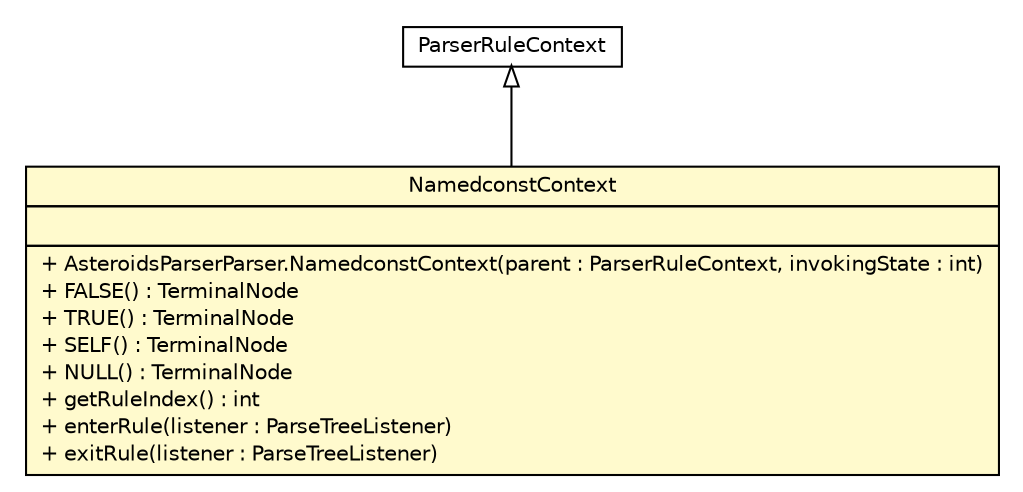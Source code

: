 #!/usr/local/bin/dot
#
# Class diagram 
# Generated by UMLGraph version R5_6 (http://www.umlgraph.org/)
#

digraph G {
	edge [fontname="Helvetica",fontsize=10,labelfontname="Helvetica",labelfontsize=10];
	node [fontname="Helvetica",fontsize=10,shape=plaintext];
	nodesep=0.25;
	ranksep=0.5;
	// model.programs.parsing.AsteroidsParserParser.NamedconstContext
	c5733 [label=<<table title="model.programs.parsing.AsteroidsParserParser.NamedconstContext" border="0" cellborder="1" cellspacing="0" cellpadding="2" port="p" bgcolor="lemonChiffon" href="./AsteroidsParserParser.NamedconstContext.html">
		<tr><td><table border="0" cellspacing="0" cellpadding="1">
<tr><td align="center" balign="center"> NamedconstContext </td></tr>
		</table></td></tr>
		<tr><td><table border="0" cellspacing="0" cellpadding="1">
<tr><td align="left" balign="left">  </td></tr>
		</table></td></tr>
		<tr><td><table border="0" cellspacing="0" cellpadding="1">
<tr><td align="left" balign="left"> + AsteroidsParserParser.NamedconstContext(parent : ParserRuleContext, invokingState : int) </td></tr>
<tr><td align="left" balign="left"> + FALSE() : TerminalNode </td></tr>
<tr><td align="left" balign="left"> + TRUE() : TerminalNode </td></tr>
<tr><td align="left" balign="left"> + SELF() : TerminalNode </td></tr>
<tr><td align="left" balign="left"> + NULL() : TerminalNode </td></tr>
<tr><td align="left" balign="left"> + getRuleIndex() : int </td></tr>
<tr><td align="left" balign="left"> + enterRule(listener : ParseTreeListener) </td></tr>
<tr><td align="left" balign="left"> + exitRule(listener : ParseTreeListener) </td></tr>
		</table></td></tr>
		</table>>, URL="./AsteroidsParserParser.NamedconstContext.html", fontname="Helvetica", fontcolor="black", fontsize=10.0];
	//model.programs.parsing.AsteroidsParserParser.NamedconstContext extends ParserRuleContext
	c5815:p -> c5733:p [dir=back,arrowtail=empty];
	// ParserRuleContext
	c5815[label=<<table title="ParserRuleContext" border="0" cellborder="1" cellspacing="0" cellpadding="2" port="p" href="http://java.sun.com/j2se/1.4.2/docs/api//ParserRuleContext.html">
		<tr><td><table border="0" cellspacing="0" cellpadding="1">
<tr><td align="center" balign="center"> ParserRuleContext </td></tr>
		</table></td></tr>
		</table>>, fontname="Helvetica", fontcolor="black", fontsize=10.0];
}

